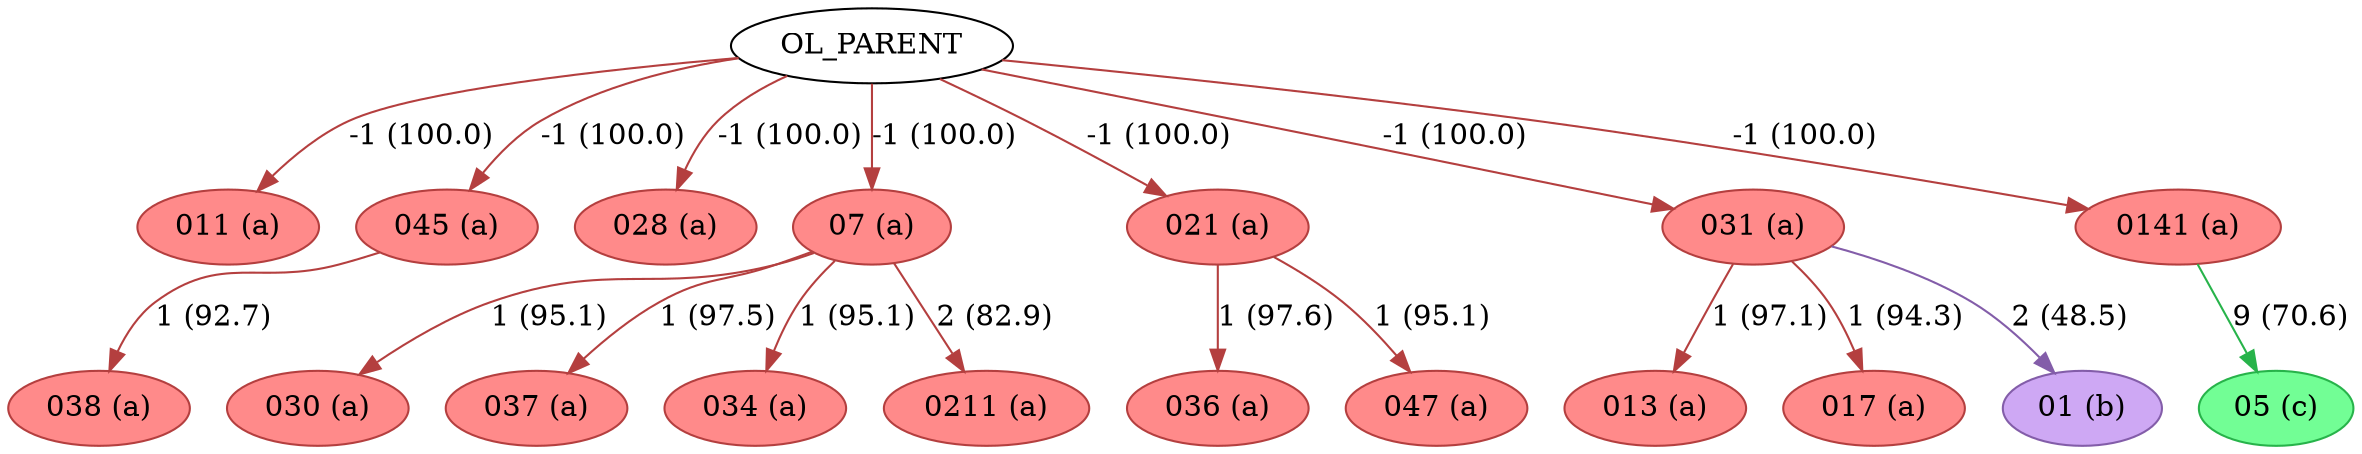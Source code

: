 strict digraph G {
"013 (a)" [fillcolor="#FF8A8A", color="#b43f3f", style=filled];
"011 (a)" [fillcolor="#FF8A8A", color="#b43f3f", style=filled];
"017 (a)" [fillcolor="#FF8A8A", color="#b43f3f", style=filled];
"045 (a)" [fillcolor="#FF8A8A", color="#b43f3f", style=filled];
"01 (b)" [fillcolor="#CEA8F4", color="#835da9", style=filled];
"05 (c)" [fillcolor="#72FE95", color="#27b34a", style=filled];
"030 (a)" [fillcolor="#FF8A8A", color="#b43f3f", style=filled];
"028 (a)" [fillcolor="#FF8A8A", color="#b43f3f", style=filled];
"037 (a)" [fillcolor="#FF8A8A", color="#b43f3f", style=filled];
"036 (a)" [fillcolor="#FF8A8A", color="#b43f3f", style=filled];
"07 (a)" [fillcolor="#FF8A8A", color="#b43f3f", style=filled];
"038 (a)" [fillcolor="#FF8A8A", color="#b43f3f", style=filled];
"021 (a)" [fillcolor="#FF8A8A", color="#b43f3f", style=filled];
OL_PARENT;
"034 (a)" [fillcolor="#FF8A8A", color="#b43f3f", style=filled];
"047 (a)" [fillcolor="#FF8A8A", color="#b43f3f", style=filled];
"031 (a)" [fillcolor="#FF8A8A", color="#b43f3f", style=filled];
"0141 (a)" [fillcolor="#FF8A8A", color="#b43f3f", style=filled];
"0211 (a)" [fillcolor="#FF8A8A", color="#b43f3f", style=filled];
"045 (a)" -> "038 (a)"  [color="#b43f3f", label="1 (92.7)"];
"07 (a)" -> "034 (a)"  [color="#b43f3f", label="1 (95.1)"];
"07 (a)" -> "030 (a)"  [color="#b43f3f", label="1 (95.1)"];
"07 (a)" -> "0211 (a)"  [color="#b43f3f", label="2 (82.9)"];
"07 (a)" -> "037 (a)"  [color="#b43f3f", label="1 (97.5)"];
"021 (a)" -> "036 (a)"  [color="#b43f3f", label="1 (97.6)"];
"021 (a)" -> "047 (a)"  [color="#b43f3f", label="1 (95.1)"];
OL_PARENT -> "07 (a)"  [color="#b43f3f", label="-1 (100.0)"];
OL_PARENT -> "028 (a)"  [color="#b43f3f", label="-1 (100.0)"];
OL_PARENT -> "011 (a)"  [color="#b43f3f", label="-1 (100.0)"];
OL_PARENT -> "045 (a)"  [color="#b43f3f", label="-1 (100.0)"];
OL_PARENT -> "021 (a)"  [color="#b43f3f", label="-1 (100.0)"];
OL_PARENT -> "0141 (a)"  [color="#b43f3f", label="-1 (100.0)"];
OL_PARENT -> "031 (a)"  [color="#b43f3f", label="-1 (100.0)"];
"031 (a)" -> "01 (b)"  [color="#835da9", label="2 (48.5)"];
"031 (a)" -> "017 (a)"  [color="#b43f3f", label="1 (94.3)"];
"031 (a)" -> "013 (a)"  [color="#b43f3f", label="1 (97.1)"];
"0141 (a)" -> "05 (c)"  [color="#27b34a", label="9 (70.6)"];
}
